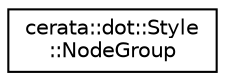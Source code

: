 digraph "Graphical Class Hierarchy"
{
 // LATEX_PDF_SIZE
  edge [fontname="Helvetica",fontsize="10",labelfontname="Helvetica",labelfontsize="10"];
  node [fontname="Helvetica",fontsize="10",shape=record];
  rankdir="LR";
  Node0 [label="cerata::dot::Style\l::NodeGroup",height=0.2,width=0.4,color="black", fillcolor="white", style="filled",URL="$structcerata_1_1dot_1_1_style_1_1_node_group.html",tooltip="Node group configuration."];
}
